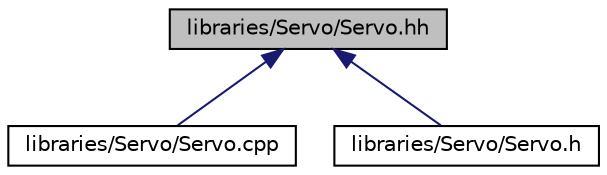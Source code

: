 digraph "libraries/Servo/Servo.hh"
{
  edge [fontname="Helvetica",fontsize="10",labelfontname="Helvetica",labelfontsize="10"];
  node [fontname="Helvetica",fontsize="10",shape=record];
  Node1 [label="libraries/Servo/Servo.hh",height=0.2,width=0.4,color="black", fillcolor="grey75", style="filled", fontcolor="black"];
  Node1 -> Node2 [dir="back",color="midnightblue",fontsize="10",style="solid",fontname="Helvetica"];
  Node2 [label="libraries/Servo/Servo.cpp",height=0.2,width=0.4,color="black", fillcolor="white", style="filled",URL="$de/d56/Servo_8cpp.html"];
  Node1 -> Node3 [dir="back",color="midnightblue",fontsize="10",style="solid",fontname="Helvetica"];
  Node3 [label="libraries/Servo/Servo.h",height=0.2,width=0.4,color="black", fillcolor="white", style="filled",URL="$d4/d77/Servo_8h.html"];
}
